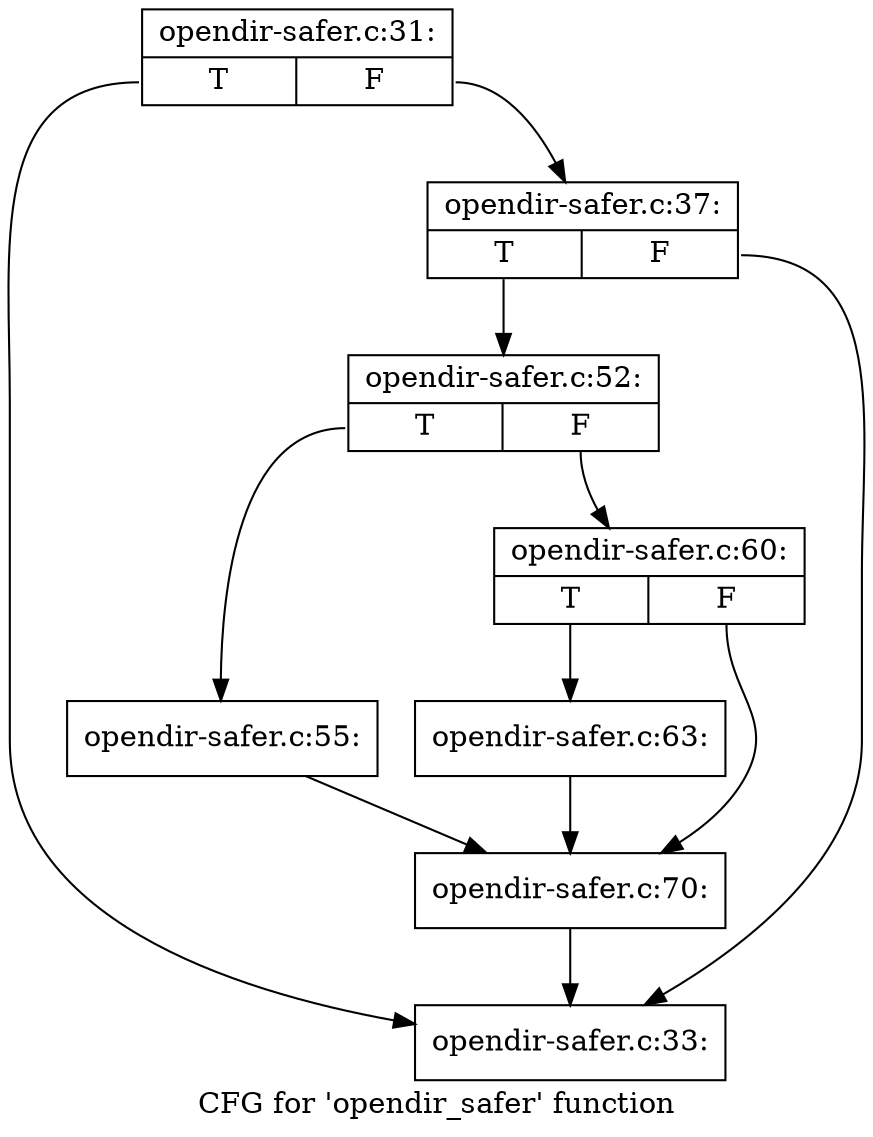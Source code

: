 digraph "CFG for 'opendir_safer' function" {
	label="CFG for 'opendir_safer' function";

	Node0xc76c980 [shape=record,label="{opendir-safer.c:31:|{<s0>T|<s1>F}}"];
	Node0xc76c980:s0 -> Node0xc7784c0;
	Node0xc76c980:s1 -> Node0xc778470;
	Node0xc778470 [shape=record,label="{opendir-safer.c:37:|{<s0>T|<s1>F}}"];
	Node0xc778470:s0 -> Node0xc779580;
	Node0xc778470:s1 -> Node0xc7784c0;
	Node0xc779580 [shape=record,label="{opendir-safer.c:52:|{<s0>T|<s1>F}}"];
	Node0xc779580:s0 -> Node0xc77b380;
	Node0xc779580:s1 -> Node0xc77b420;
	Node0xc77b380 [shape=record,label="{opendir-safer.c:55:}"];
	Node0xc77b380 -> Node0xc77b3d0;
	Node0xc77b420 [shape=record,label="{opendir-safer.c:60:|{<s0>T|<s1>F}}"];
	Node0xc77b420:s0 -> Node0xc77c7e0;
	Node0xc77b420:s1 -> Node0xc77b3d0;
	Node0xc77c7e0 [shape=record,label="{opendir-safer.c:63:}"];
	Node0xc77c7e0 -> Node0xc77b3d0;
	Node0xc77b3d0 [shape=record,label="{opendir-safer.c:70:}"];
	Node0xc77b3d0 -> Node0xc7784c0;
	Node0xc7784c0 [shape=record,label="{opendir-safer.c:33:}"];
}
